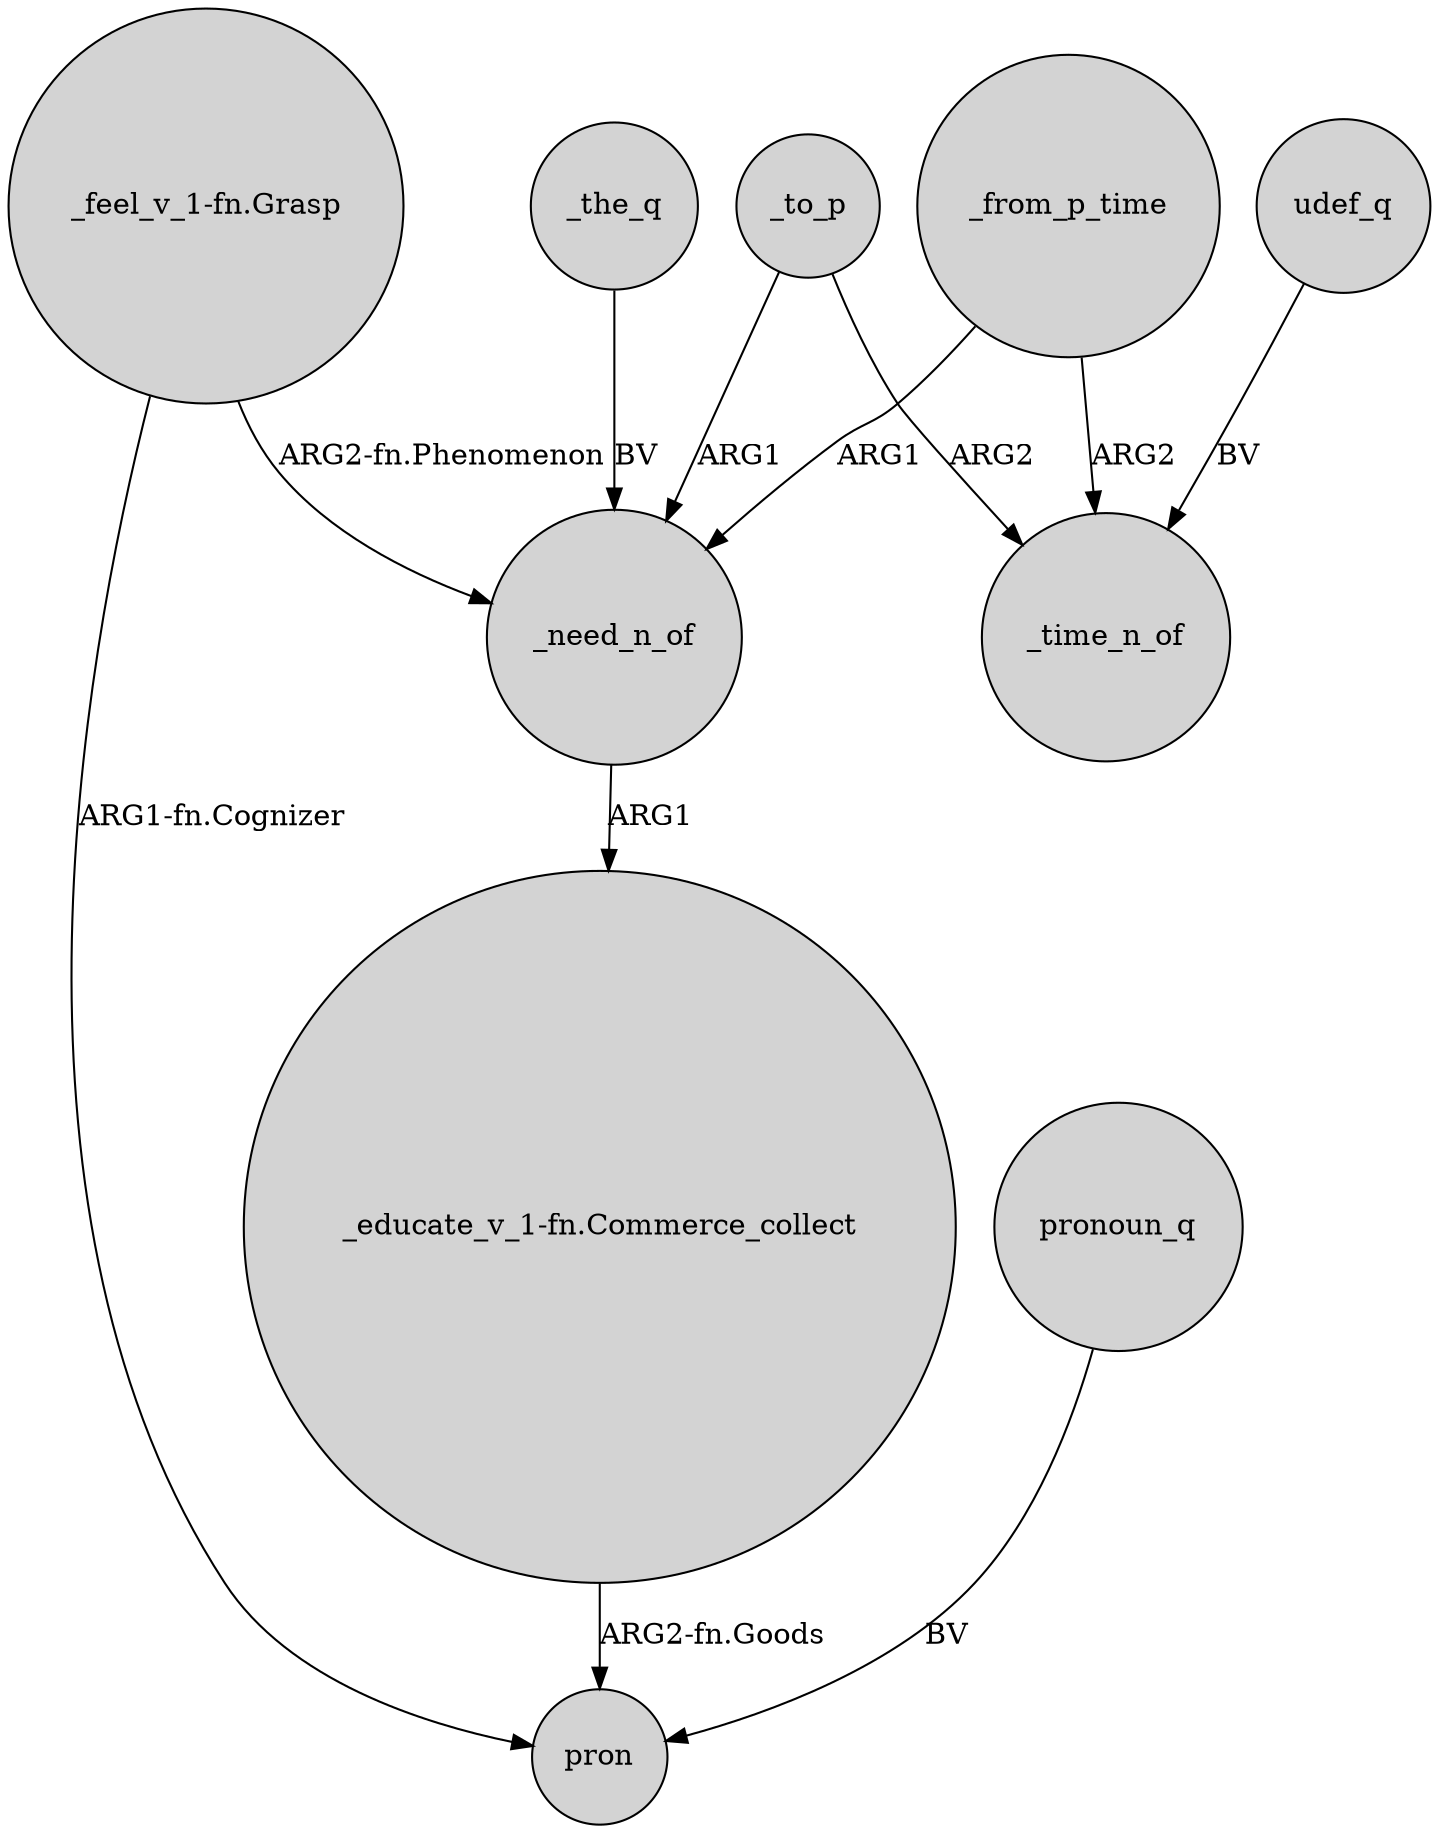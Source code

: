 digraph {
	node [shape=circle style=filled]
	"_feel_v_1-fn.Grasp" -> _need_n_of [label="ARG2-fn.Phenomenon"]
	"_educate_v_1-fn.Commerce_collect" -> pron [label="ARG2-fn.Goods"]
	udef_q -> _time_n_of [label=BV]
	_from_p_time -> _need_n_of [label=ARG1]
	_to_p -> _need_n_of [label=ARG1]
	pronoun_q -> pron [label=BV]
	_the_q -> _need_n_of [label=BV]
	_from_p_time -> _time_n_of [label=ARG2]
	"_feel_v_1-fn.Grasp" -> pron [label="ARG1-fn.Cognizer"]
	_to_p -> _time_n_of [label=ARG2]
	_need_n_of -> "_educate_v_1-fn.Commerce_collect" [label=ARG1]
}

